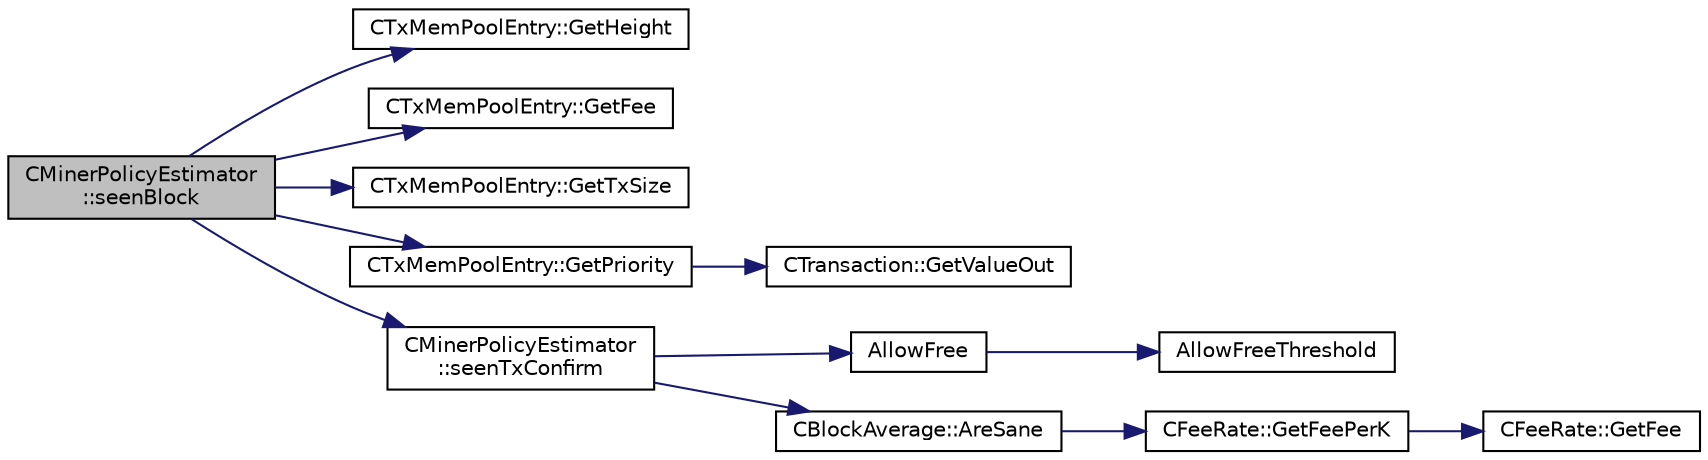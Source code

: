 digraph "CMinerPolicyEstimator::seenBlock"
{
  edge [fontname="Helvetica",fontsize="10",labelfontname="Helvetica",labelfontsize="10"];
  node [fontname="Helvetica",fontsize="10",shape=record];
  rankdir="LR";
  Node91 [label="CMinerPolicyEstimator\l::seenBlock",height=0.2,width=0.4,color="black", fillcolor="grey75", style="filled", fontcolor="black"];
  Node91 -> Node92 [color="midnightblue",fontsize="10",style="solid",fontname="Helvetica"];
  Node92 [label="CTxMemPoolEntry::GetHeight",height=0.2,width=0.4,color="black", fillcolor="white", style="filled",URL="$class_c_tx_mem_pool_entry.html#a319f8093929fc5b6c3c66ba53ac172b5"];
  Node91 -> Node93 [color="midnightblue",fontsize="10",style="solid",fontname="Helvetica"];
  Node93 [label="CTxMemPoolEntry::GetFee",height=0.2,width=0.4,color="black", fillcolor="white", style="filled",URL="$class_c_tx_mem_pool_entry.html#addd42d65919922f8d864c702aa9a7cfb"];
  Node91 -> Node94 [color="midnightblue",fontsize="10",style="solid",fontname="Helvetica"];
  Node94 [label="CTxMemPoolEntry::GetTxSize",height=0.2,width=0.4,color="black", fillcolor="white", style="filled",URL="$class_c_tx_mem_pool_entry.html#a89325fcaa8efbd1d6fe68c39d7d676b0"];
  Node91 -> Node95 [color="midnightblue",fontsize="10",style="solid",fontname="Helvetica"];
  Node95 [label="CTxMemPoolEntry::GetPriority",height=0.2,width=0.4,color="black", fillcolor="white", style="filled",URL="$class_c_tx_mem_pool_entry.html#a189d5dbafa6e955524692c0743dc0e0b"];
  Node95 -> Node96 [color="midnightblue",fontsize="10",style="solid",fontname="Helvetica"];
  Node96 [label="CTransaction::GetValueOut",height=0.2,width=0.4,color="black", fillcolor="white", style="filled",URL="$class_c_transaction.html#aa4ce691dbb2ce32838d94d15801f6644"];
  Node91 -> Node97 [color="midnightblue",fontsize="10",style="solid",fontname="Helvetica"];
  Node97 [label="CMinerPolicyEstimator\l::seenTxConfirm",height=0.2,width=0.4,color="black", fillcolor="white", style="filled",URL="$class_c_miner_policy_estimator.html#abfa7a5c0c62621c64951fba632e46ed1",tooltip="nBlocksAgo is 0 based, i.e. "];
  Node97 -> Node98 [color="midnightblue",fontsize="10",style="solid",fontname="Helvetica"];
  Node98 [label="AllowFree",height=0.2,width=0.4,color="black", fillcolor="white", style="filled",URL="$txmempool_8h.html#ae6c67bac023a01f1ae29b7f2f4505bba"];
  Node98 -> Node99 [color="midnightblue",fontsize="10",style="solid",fontname="Helvetica"];
  Node99 [label="AllowFreeThreshold",height=0.2,width=0.4,color="black", fillcolor="white", style="filled",URL="$txmempool_8h.html#a51bd4734f99121bdc24323fd5aebacc3"];
  Node97 -> Node100 [color="midnightblue",fontsize="10",style="solid",fontname="Helvetica"];
  Node100 [label="CBlockAverage::AreSane",height=0.2,width=0.4,color="black", fillcolor="white", style="filled",URL="$class_c_block_average.html#a31ed22222a49a95787f9791f212ec521",tooltip="Used as belt-and-suspenders check when reading to detect file corruption. "];
  Node100 -> Node101 [color="midnightblue",fontsize="10",style="solid",fontname="Helvetica"];
  Node101 [label="CFeeRate::GetFeePerK",height=0.2,width=0.4,color="black", fillcolor="white", style="filled",URL="$class_c_fee_rate.html#ac772be79983433d442d6b871d2fb6e11"];
  Node101 -> Node102 [color="midnightblue",fontsize="10",style="solid",fontname="Helvetica"];
  Node102 [label="CFeeRate::GetFee",height=0.2,width=0.4,color="black", fillcolor="white", style="filled",URL="$class_c_fee_rate.html#a6a3aef64120ef51ac921318282404b0e"];
}
